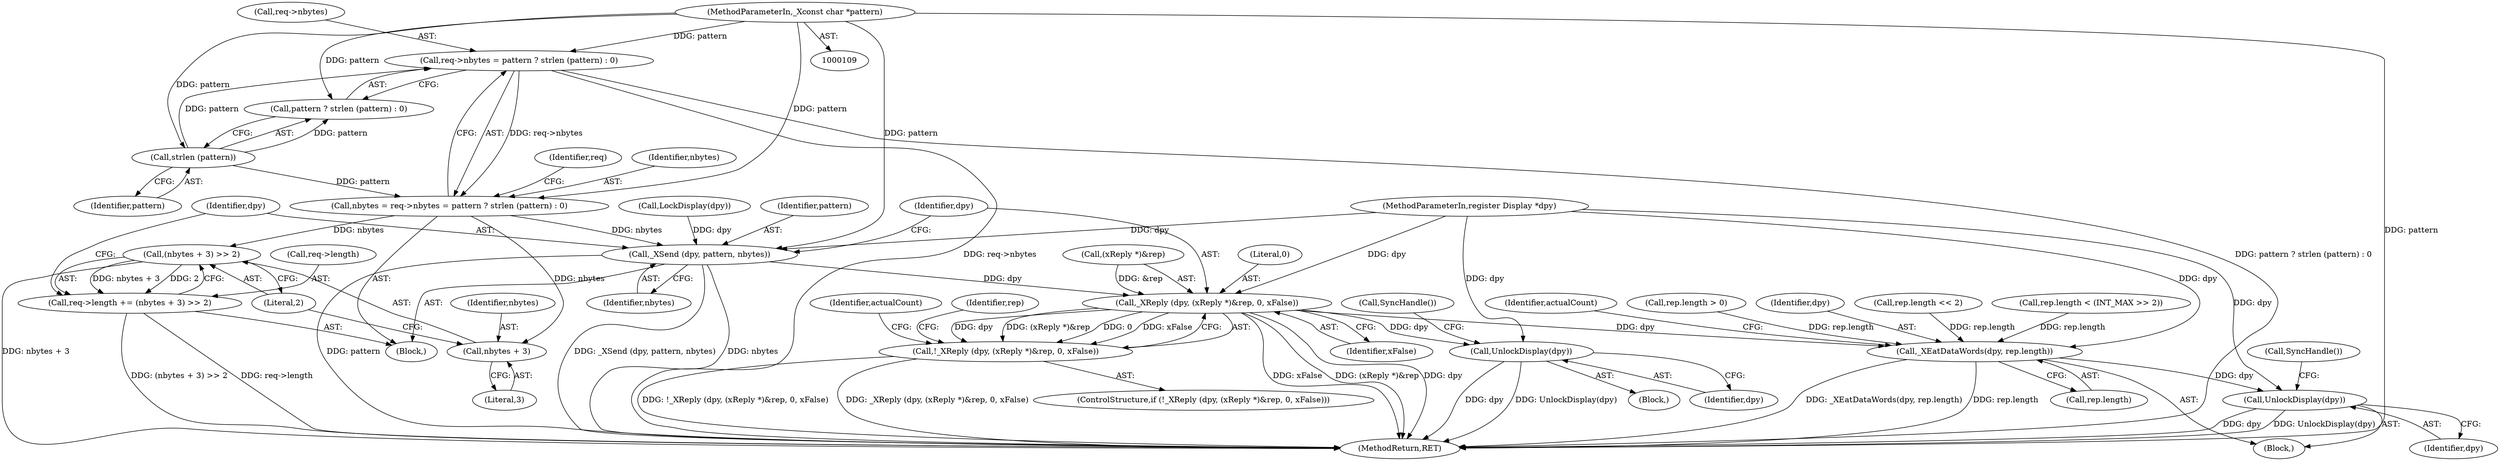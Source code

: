 digraph "0_libx11_b469da1430cdcee06e31c6251b83aede072a1ff0@API" {
"1000150" [label="(Call,req->nbytes = pattern ? strlen (pattern) : 0)"];
"1000111" [label="(MethodParameterIn,_Xconst char *pattern)"];
"1000156" [label="(Call,strlen (pattern))"];
"1000148" [label="(Call,nbytes = req->nbytes = pattern ? strlen (pattern) : 0)"];
"1000163" [label="(Call,(nbytes + 3) >> 2)"];
"1000159" [label="(Call,req->length += (nbytes + 3) >> 2)"];
"1000164" [label="(Call,nbytes + 3)"];
"1000168" [label="(Call,_XSend (dpy, pattern, nbytes))"];
"1000174" [label="(Call,_XReply (dpy, (xReply *)&rep, 0, xFalse))"];
"1000173" [label="(Call,!_XReply (dpy, (xReply *)&rep, 0, xFalse))"];
"1000187" [label="(Call,UnlockDisplay(dpy))"];
"1000247" [label="(Call,_XEatDataWords(dpy, rep.length))"];
"1000256" [label="(Call,UnlockDisplay(dpy))"];
"1000185" [label="(Identifier,actualCount)"];
"1000160" [label="(Call,req->length)"];
"1000166" [label="(Literal,3)"];
"1000157" [label="(Identifier,pattern)"];
"1000138" [label="(Call,LockDisplay(dpy))"];
"1000150" [label="(Call,req->nbytes = pattern ? strlen (pattern) : 0)"];
"1000249" [label="(Call,rep.length)"];
"1000156" [label="(Call,strlen (pattern))"];
"1000163" [label="(Call,(nbytes + 3) >> 2)"];
"1000111" [label="(MethodParameterIn,_Xconst char *pattern)"];
"1000225" [label="(Call,rep.length << 2)"];
"1000187" [label="(Call,UnlockDisplay(dpy))"];
"1000161" [label="(Identifier,req)"];
"1000215" [label="(Call,rep.length < (INT_MAX >> 2))"];
"1000175" [label="(Identifier,dpy)"];
"1000257" [label="(Identifier,dpy)"];
"1000176" [label="(Call,(xReply *)&rep)"];
"1000169" [label="(Identifier,dpy)"];
"1000189" [label="(Call,SyncHandle())"];
"1000247" [label="(Call,_XEatDataWords(dpy, rep.length))"];
"1000148" [label="(Call,nbytes = req->nbytes = pattern ? strlen (pattern) : 0)"];
"1000256" [label="(Call,UnlockDisplay(dpy))"];
"1000170" [label="(Identifier,pattern)"];
"1000165" [label="(Identifier,nbytes)"];
"1000168" [label="(Call,_XSend (dpy, pattern, nbytes))"];
"1000188" [label="(Identifier,dpy)"];
"1000181" [label="(Identifier,xFalse)"];
"1000154" [label="(Call,pattern ? strlen (pattern) : 0)"];
"1000242" [label="(Block,)"];
"1000254" [label="(Identifier,actualCount)"];
"1000167" [label="(Literal,2)"];
"1000196" [label="(Identifier,rep)"];
"1000159" [label="(Call,req->length += (nbytes + 3) >> 2)"];
"1000174" [label="(Call,_XReply (dpy, (xReply *)&rep, 0, xFalse))"];
"1000210" [label="(Call,rep.length > 0)"];
"1000149" [label="(Identifier,nbytes)"];
"1000258" [label="(Call,SyncHandle())"];
"1000110" [label="(MethodParameterIn,register Display *dpy)"];
"1000164" [label="(Call,nbytes + 3)"];
"1000172" [label="(ControlStructure,if (!_XReply (dpy, (xReply *)&rep, 0, xFalse)))"];
"1000182" [label="(Block,)"];
"1000173" [label="(Call,!_XReply (dpy, (xReply *)&rep, 0, xFalse))"];
"1000114" [label="(Block,)"];
"1000151" [label="(Call,req->nbytes)"];
"1000180" [label="(Literal,0)"];
"1000356" [label="(MethodReturn,RET)"];
"1000171" [label="(Identifier,nbytes)"];
"1000248" [label="(Identifier,dpy)"];
"1000150" -> "1000148"  [label="AST: "];
"1000150" -> "1000154"  [label="CFG: "];
"1000151" -> "1000150"  [label="AST: "];
"1000154" -> "1000150"  [label="AST: "];
"1000148" -> "1000150"  [label="CFG: "];
"1000150" -> "1000356"  [label="DDG: req->nbytes"];
"1000150" -> "1000356"  [label="DDG: pattern ? strlen (pattern) : 0"];
"1000150" -> "1000148"  [label="DDG: req->nbytes"];
"1000111" -> "1000150"  [label="DDG: pattern"];
"1000156" -> "1000150"  [label="DDG: pattern"];
"1000111" -> "1000109"  [label="AST: "];
"1000111" -> "1000356"  [label="DDG: pattern"];
"1000111" -> "1000148"  [label="DDG: pattern"];
"1000111" -> "1000154"  [label="DDG: pattern"];
"1000111" -> "1000156"  [label="DDG: pattern"];
"1000111" -> "1000168"  [label="DDG: pattern"];
"1000156" -> "1000154"  [label="AST: "];
"1000156" -> "1000157"  [label="CFG: "];
"1000157" -> "1000156"  [label="AST: "];
"1000154" -> "1000156"  [label="CFG: "];
"1000156" -> "1000148"  [label="DDG: pattern"];
"1000156" -> "1000154"  [label="DDG: pattern"];
"1000148" -> "1000114"  [label="AST: "];
"1000149" -> "1000148"  [label="AST: "];
"1000161" -> "1000148"  [label="CFG: "];
"1000148" -> "1000163"  [label="DDG: nbytes"];
"1000148" -> "1000164"  [label="DDG: nbytes"];
"1000148" -> "1000168"  [label="DDG: nbytes"];
"1000163" -> "1000159"  [label="AST: "];
"1000163" -> "1000167"  [label="CFG: "];
"1000164" -> "1000163"  [label="AST: "];
"1000167" -> "1000163"  [label="AST: "];
"1000159" -> "1000163"  [label="CFG: "];
"1000163" -> "1000356"  [label="DDG: nbytes + 3"];
"1000163" -> "1000159"  [label="DDG: nbytes + 3"];
"1000163" -> "1000159"  [label="DDG: 2"];
"1000159" -> "1000114"  [label="AST: "];
"1000160" -> "1000159"  [label="AST: "];
"1000169" -> "1000159"  [label="CFG: "];
"1000159" -> "1000356"  [label="DDG: req->length"];
"1000159" -> "1000356"  [label="DDG: (nbytes + 3) >> 2"];
"1000164" -> "1000166"  [label="CFG: "];
"1000165" -> "1000164"  [label="AST: "];
"1000166" -> "1000164"  [label="AST: "];
"1000167" -> "1000164"  [label="CFG: "];
"1000168" -> "1000114"  [label="AST: "];
"1000168" -> "1000171"  [label="CFG: "];
"1000169" -> "1000168"  [label="AST: "];
"1000170" -> "1000168"  [label="AST: "];
"1000171" -> "1000168"  [label="AST: "];
"1000175" -> "1000168"  [label="CFG: "];
"1000168" -> "1000356"  [label="DDG: _XSend (dpy, pattern, nbytes)"];
"1000168" -> "1000356"  [label="DDG: nbytes"];
"1000168" -> "1000356"  [label="DDG: pattern"];
"1000138" -> "1000168"  [label="DDG: dpy"];
"1000110" -> "1000168"  [label="DDG: dpy"];
"1000168" -> "1000174"  [label="DDG: dpy"];
"1000174" -> "1000173"  [label="AST: "];
"1000174" -> "1000181"  [label="CFG: "];
"1000175" -> "1000174"  [label="AST: "];
"1000176" -> "1000174"  [label="AST: "];
"1000180" -> "1000174"  [label="AST: "];
"1000181" -> "1000174"  [label="AST: "];
"1000173" -> "1000174"  [label="CFG: "];
"1000174" -> "1000356"  [label="DDG: xFalse"];
"1000174" -> "1000356"  [label="DDG: (xReply *)&rep"];
"1000174" -> "1000356"  [label="DDG: dpy"];
"1000174" -> "1000173"  [label="DDG: dpy"];
"1000174" -> "1000173"  [label="DDG: (xReply *)&rep"];
"1000174" -> "1000173"  [label="DDG: 0"];
"1000174" -> "1000173"  [label="DDG: xFalse"];
"1000110" -> "1000174"  [label="DDG: dpy"];
"1000176" -> "1000174"  [label="DDG: &rep"];
"1000174" -> "1000187"  [label="DDG: dpy"];
"1000174" -> "1000247"  [label="DDG: dpy"];
"1000173" -> "1000172"  [label="AST: "];
"1000185" -> "1000173"  [label="CFG: "];
"1000196" -> "1000173"  [label="CFG: "];
"1000173" -> "1000356"  [label="DDG: !_XReply (dpy, (xReply *)&rep, 0, xFalse)"];
"1000173" -> "1000356"  [label="DDG: _XReply (dpy, (xReply *)&rep, 0, xFalse)"];
"1000187" -> "1000182"  [label="AST: "];
"1000187" -> "1000188"  [label="CFG: "];
"1000188" -> "1000187"  [label="AST: "];
"1000189" -> "1000187"  [label="CFG: "];
"1000187" -> "1000356"  [label="DDG: dpy"];
"1000187" -> "1000356"  [label="DDG: UnlockDisplay(dpy)"];
"1000110" -> "1000187"  [label="DDG: dpy"];
"1000247" -> "1000242"  [label="AST: "];
"1000247" -> "1000249"  [label="CFG: "];
"1000248" -> "1000247"  [label="AST: "];
"1000249" -> "1000247"  [label="AST: "];
"1000254" -> "1000247"  [label="CFG: "];
"1000247" -> "1000356"  [label="DDG: _XEatDataWords(dpy, rep.length)"];
"1000247" -> "1000356"  [label="DDG: rep.length"];
"1000110" -> "1000247"  [label="DDG: dpy"];
"1000215" -> "1000247"  [label="DDG: rep.length"];
"1000225" -> "1000247"  [label="DDG: rep.length"];
"1000210" -> "1000247"  [label="DDG: rep.length"];
"1000247" -> "1000256"  [label="DDG: dpy"];
"1000256" -> "1000242"  [label="AST: "];
"1000256" -> "1000257"  [label="CFG: "];
"1000257" -> "1000256"  [label="AST: "];
"1000258" -> "1000256"  [label="CFG: "];
"1000256" -> "1000356"  [label="DDG: dpy"];
"1000256" -> "1000356"  [label="DDG: UnlockDisplay(dpy)"];
"1000110" -> "1000256"  [label="DDG: dpy"];
}

